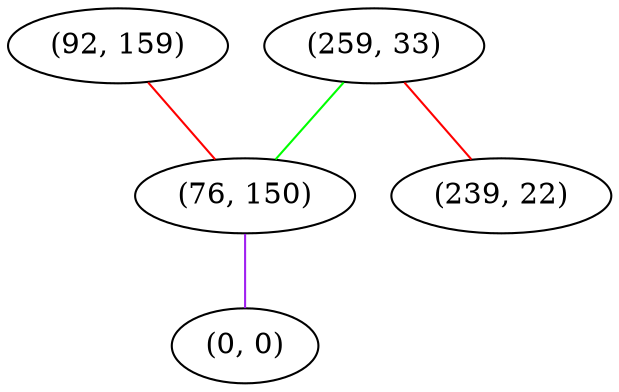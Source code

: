 graph "" {
"(92, 159)";
"(259, 33)";
"(76, 150)";
"(0, 0)";
"(239, 22)";
"(92, 159)" -- "(76, 150)"  [color=red, key=0, weight=1];
"(259, 33)" -- "(239, 22)"  [color=red, key=0, weight=1];
"(259, 33)" -- "(76, 150)"  [color=green, key=0, weight=2];
"(76, 150)" -- "(0, 0)"  [color=purple, key=0, weight=4];
}

